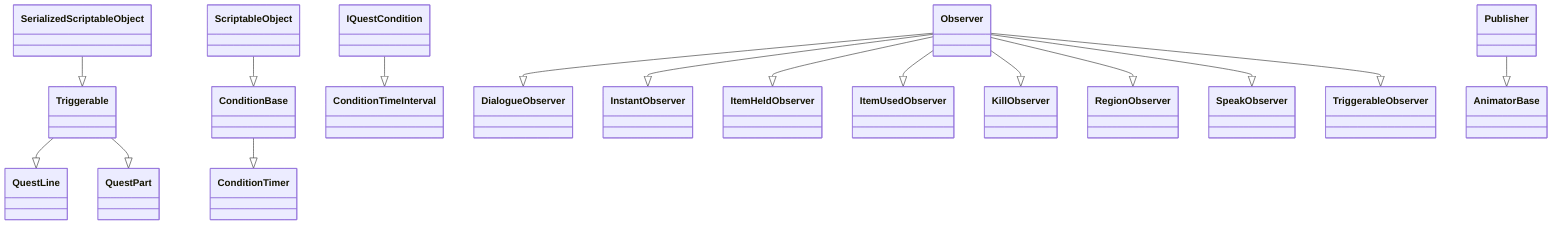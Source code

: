 classDiagram
Triggerable --|> QuestLine
Triggerable --|> QuestPart
SerializedScriptableObject --|> Triggerable
ScriptableObject --|> ConditionBase
IQuestCondition --|> ConditionTimeInterval
ConditionBase --|> ConditionTimer
Observer --|> DialogueObserver
Observer --|> InstantObserver
Observer --|> ItemHeldObserver
Observer --|> ItemUsedObserver
Observer --|> KillObserver
Observer --|> RegionObserver
Observer --|> SpeakObserver
Observer --|> TriggerableObserver
Publisher --|> AnimatorBase